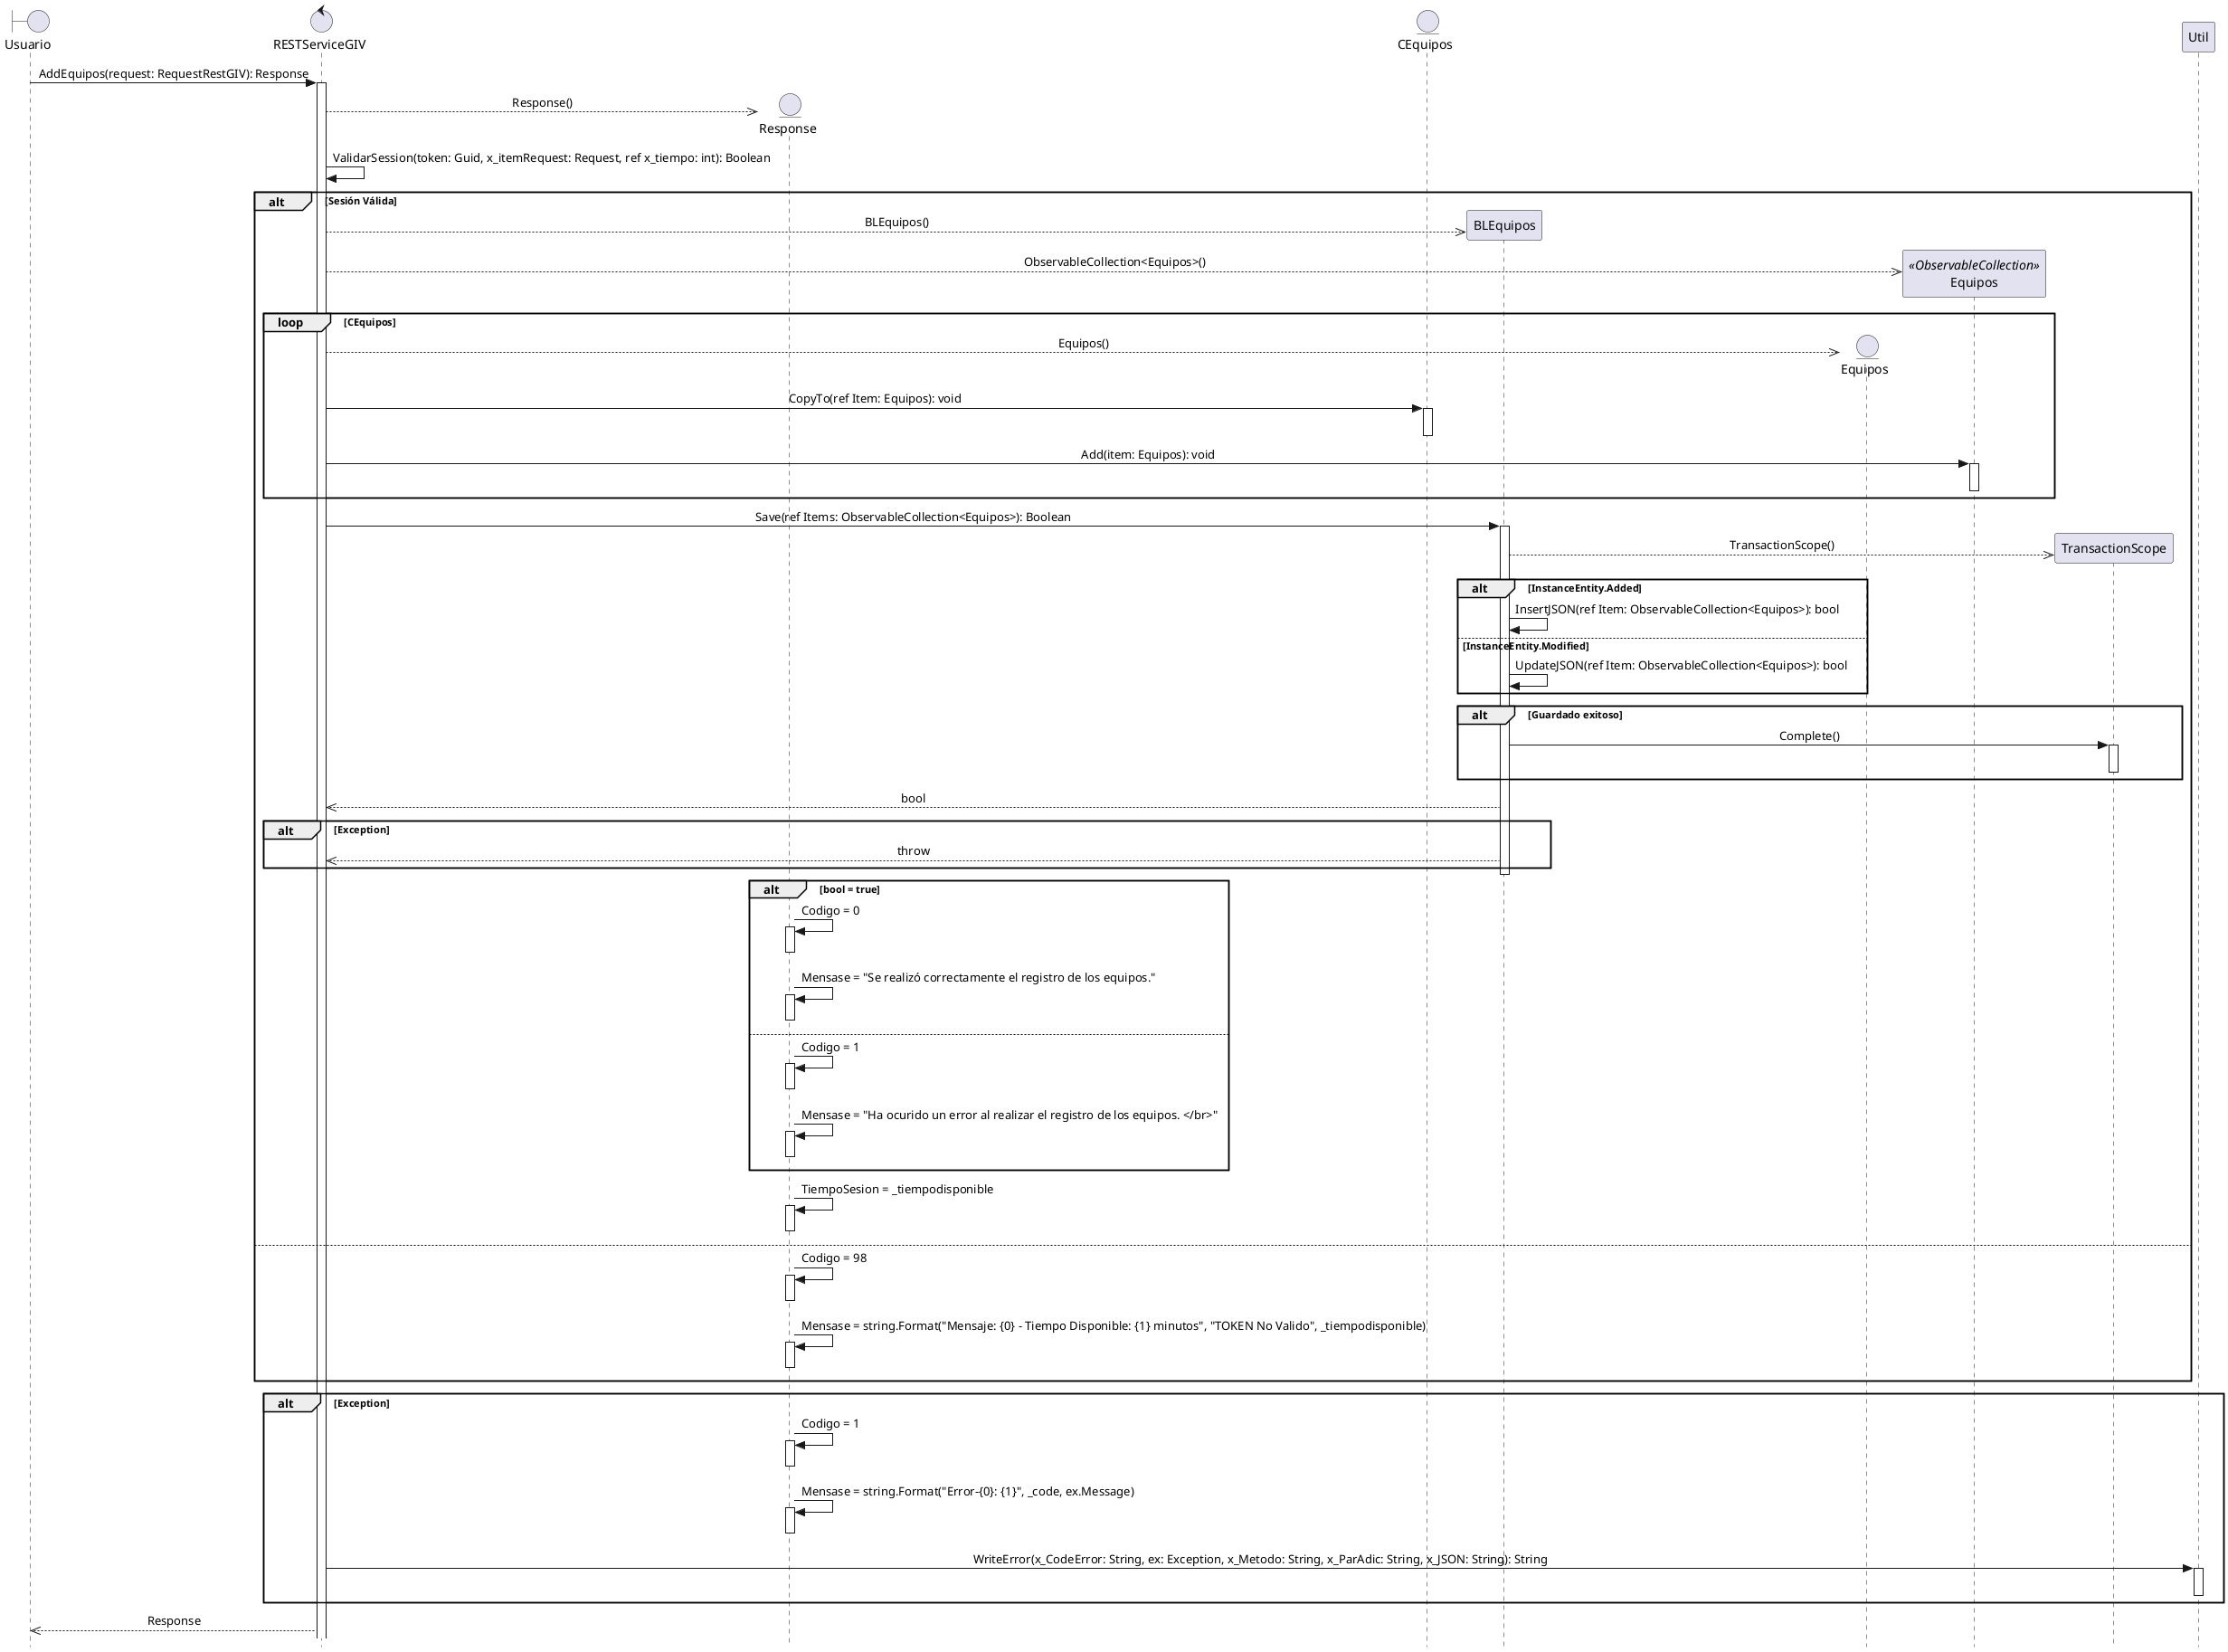 @startuml Registrar equipo desde un excel
skinparam Style strictuml
skinparam SequenceMessageAlignment center

boundary Usuario
control RESTServiceGIV
entity Response
entity CEquipos
participant BLEquipos
entity Equipos
participant Equipos as ListEquipos <<ObservableCollection>>
participant TransactionScope
participant Util

Usuario -> RESTServiceGIV: AddEquipos(request: RequestRestGIV): Response
activate RESTServiceGIV
create Response
RESTServiceGIV -->> Response: Response()
RESTServiceGIV -> RESTServiceGIV: ValidarSession(token: Guid, x_itemRequest: Request, ref x_tiempo: int): Boolean
alt Sesión Válida
    create BLEquipos
    RESTServiceGIV -->> BLEquipos: BLEquipos()
    create ListEquipos
    RESTServiceGIV -->> ListEquipos: ObservableCollection<Equipos>()
    loop CEquipos
        create Equipos
        RESTServiceGIV -->> Equipos: Equipos()
        RESTServiceGIV -> CEquipos: CopyTo(ref Item: Equipos): void
        activate CEquipos
        deactivate CEquipos
        RESTServiceGIV -> ListEquipos: Add(item: Equipos): void
        activate ListEquipos
        deactivate ListEquipos
    end
    RESTServiceGIV -> BLEquipos: Save(ref Items: ObservableCollection<Equipos>): Boolean
    activate BLEquipos
    create TransactionScope
    BLEquipos -->> TransactionScope: TransactionScope()
    alt InstanceEntity.Added
        BLEquipos -> BLEquipos: InsertJSON(ref Item: ObservableCollection<Equipos>): bool
    else InstanceEntity.Modified
        BLEquipos -> BLEquipos: UpdateJSON(ref Item: ObservableCollection<Equipos>): bool
    end
    alt Guardado exitoso
        BLEquipos -> TransactionScope: Complete()
        activate TransactionScope
        deactivate TransactionScope
    end
    BLEquipos -->> RESTServiceGIV: bool
    alt Exception
        BLEquipos -->> RESTServiceGIV: throw
    end
    deactivate BLEquipos
    alt bool = true
        Response -> Response: Codigo = 0
        activate Response
        deactivate Response
        Response -> Response: Mensase = "Se realizó correctamente el registro de los equipos."
        activate Response
        deactivate Response
    else
        Response -> Response: Codigo = 1
        activate Response
        deactivate Response
        Response -> Response: Mensase = "Ha ocurido un error al realizar el registro de los equipos. </br>"
        activate Response
        deactivate Response
    end
    Response -> Response: TiempoSesion = _tiempodisponible
    activate Response
    deactivate Response
else
    Response -> Response: Codigo = 98
    activate Response
    deactivate Response
    Response -> Response: Mensase = string.Format("Mensaje: {0} - Tiempo Disponible: {1} minutos", "TOKEN No Valido", _tiempodisponible)
    activate Response
    deactivate Response
end
alt Exception
    Response -> Response: Codigo = 1
    activate Response
    deactivate Response
    Response -> Response: Mensase = string.Format("Error-{0}: {1}", _code, ex.Message)
    activate Response
    deactivate Response
    RESTServiceGIV -> Util: WriteError(x_CodeError: String, ex: Exception, x_Metodo: String, x_ParAdic: String, x_JSON: String): String
    activate Util
    deactivate Util
end
RESTServiceGIV -->> Usuario: Response
@enduml